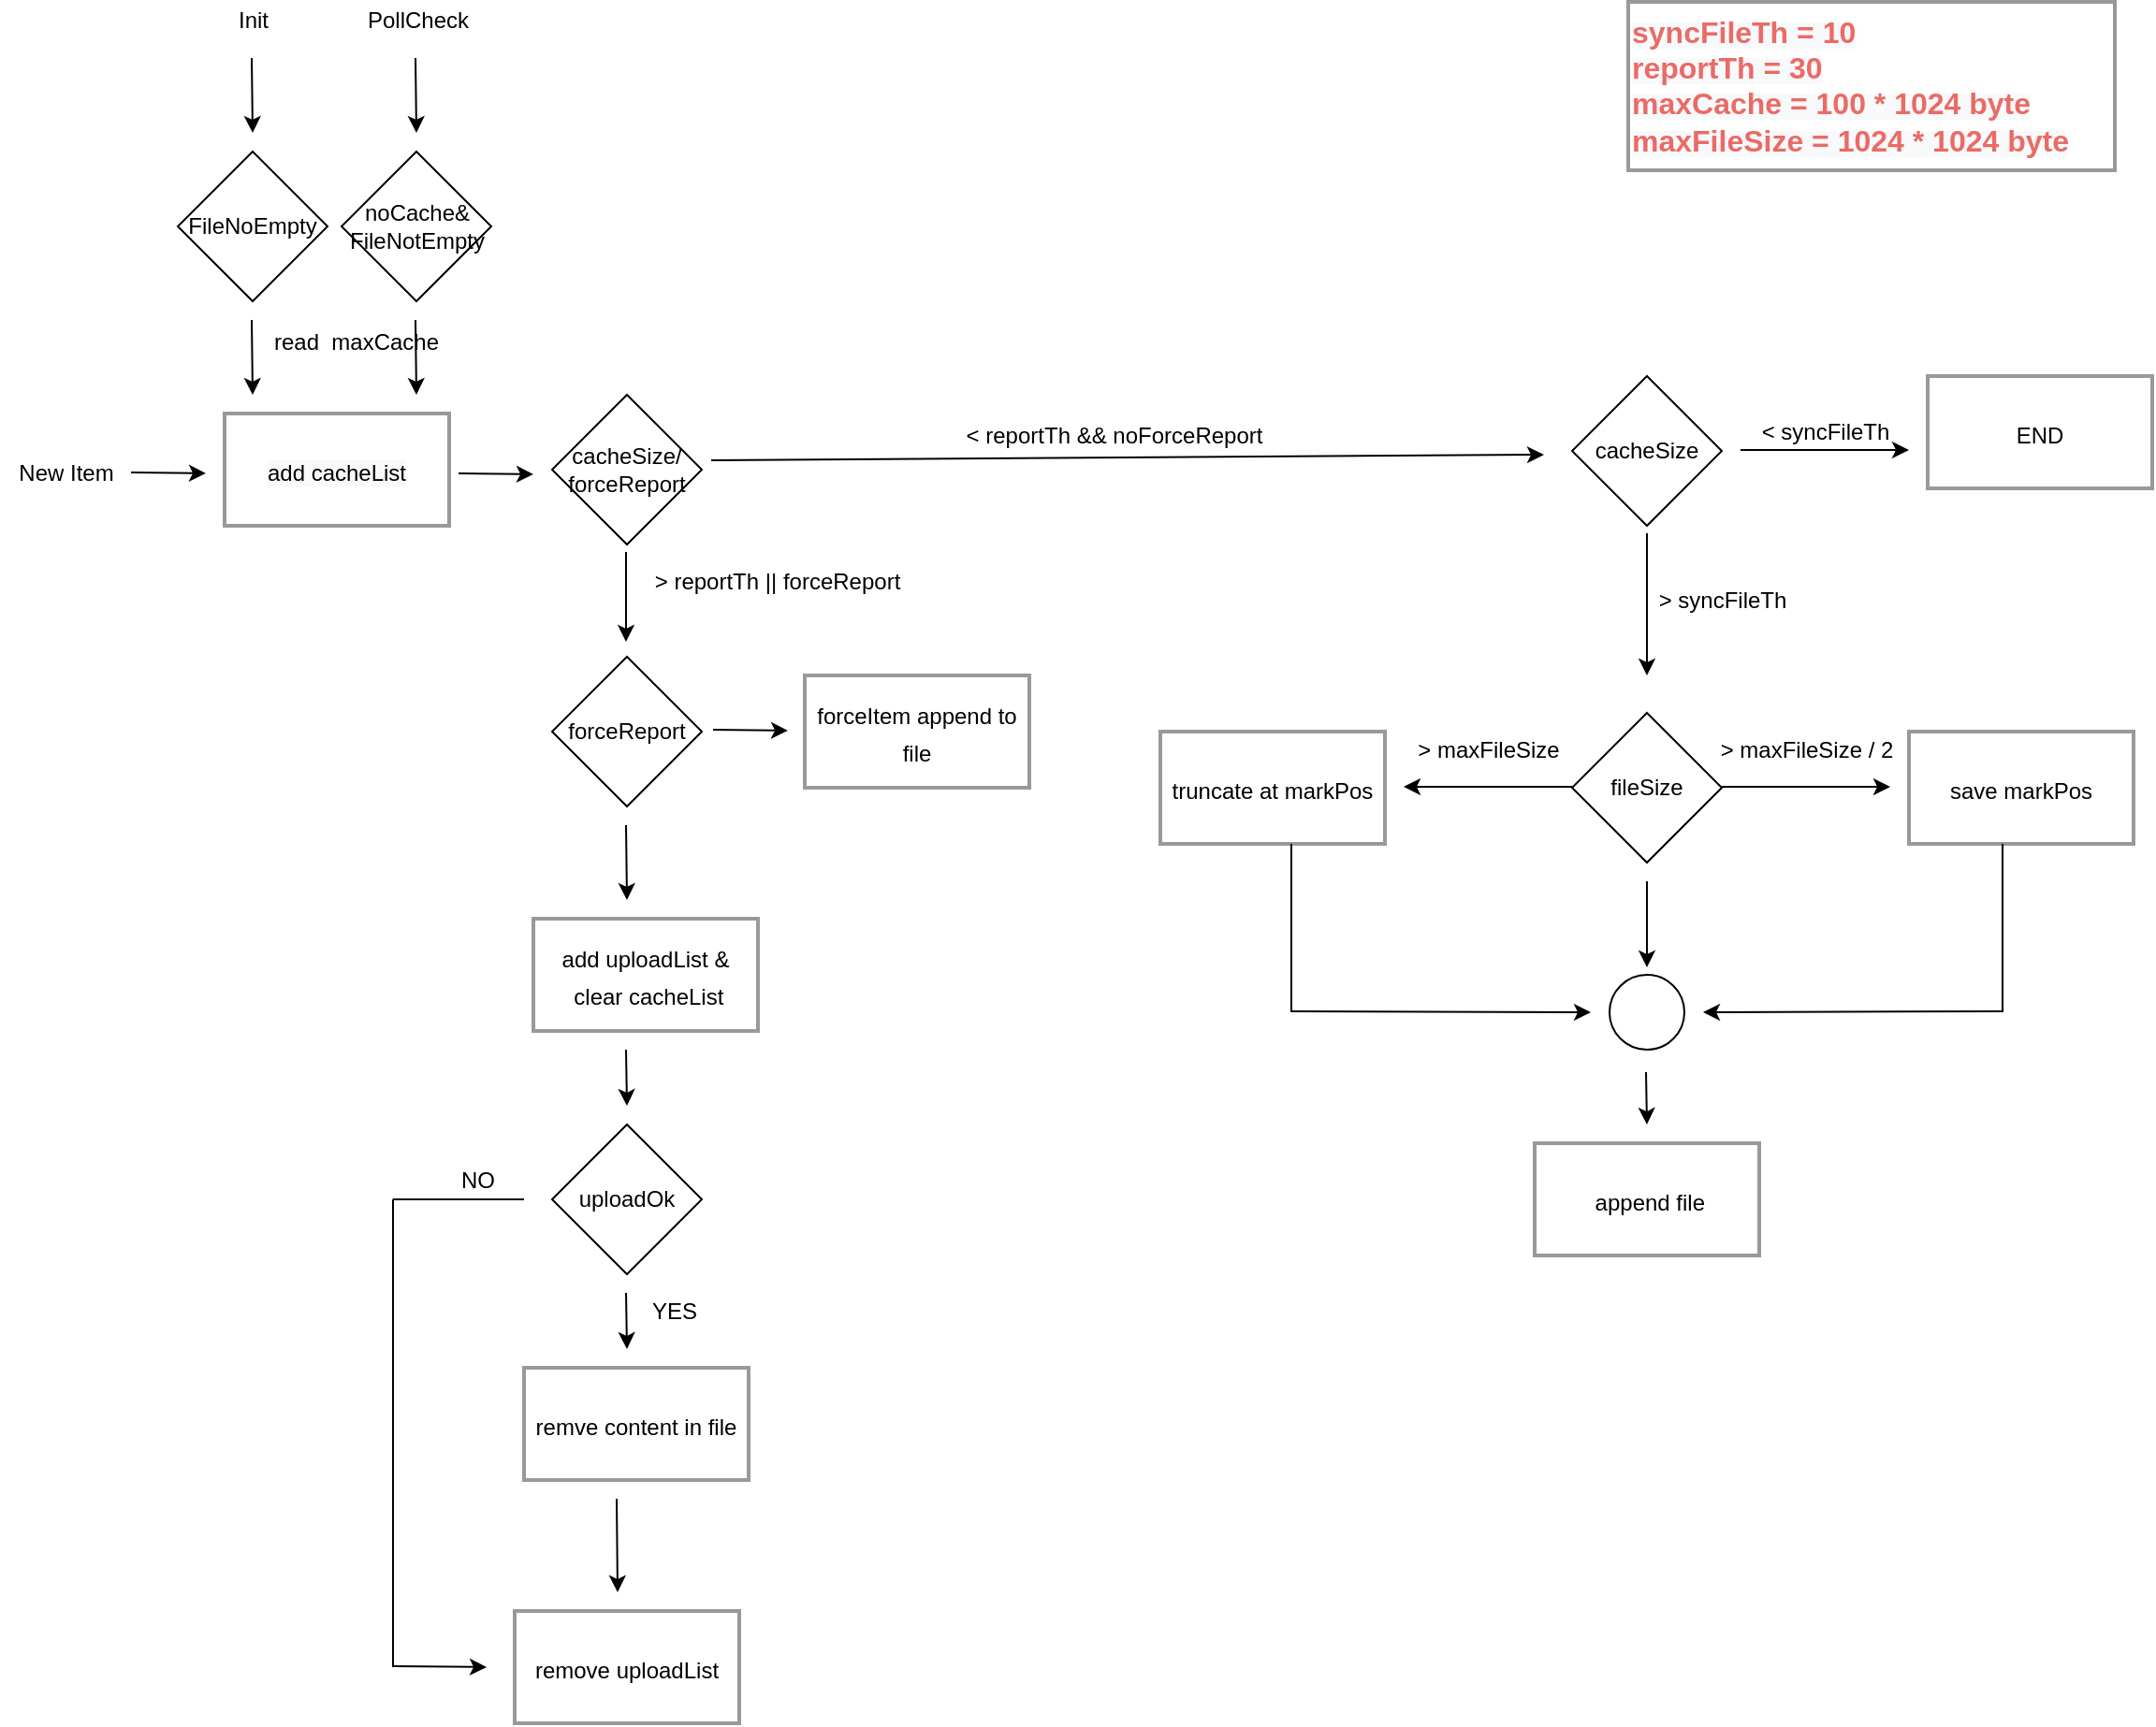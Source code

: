 <mxfile version="13.7.9" type="device"><diagram id="ex2NNO1sjCMZ3moePkMh" name="Page-1"><mxGraphModel dx="1355" dy="1925" grid="1" gridSize="10" guides="1" tooltips="1" connect="1" arrows="1" fold="1" page="1" pageScale="1" pageWidth="850" pageHeight="1100" math="0" shadow="0"><root><mxCell id="0"/><mxCell id="1" parent="0"/><mxCell id="trr62J0A5Ls9LUx0cY3J-1" value="New Item" style="text;html=1;align=center;verticalAlign=middle;resizable=0;points=[];autosize=1;strokeColor=none;fillColor=none;" parent="1" vertex="1"><mxGeometry y="242" width="70" height="20" as="geometry"/></mxCell><mxCell id="trr62J0A5Ls9LUx0cY3J-5" value="cacheSize/&lt;br&gt;forceReport" style="rhombus;whiteSpace=wrap;html=1;" parent="1" vertex="1"><mxGeometry x="295" y="210" width="80" height="80" as="geometry"/></mxCell><mxCell id="trr62J0A5Ls9LUx0cY3J-10" value="&amp;gt; reportTh || forceReport" style="text;html=1;align=center;verticalAlign=middle;resizable=0;points=[];autosize=1;strokeColor=none;fillColor=none;" parent="1" vertex="1"><mxGeometry x="340" y="300" width="150" height="20" as="geometry"/></mxCell><mxCell id="trr62J0A5Ls9LUx0cY3J-11" value="&amp;lt; reportTh &amp;amp;&amp;amp; noForceReport" style="text;html=1;align=center;verticalAlign=middle;resizable=0;points=[];autosize=1;strokeColor=none;fillColor=none;" parent="1" vertex="1"><mxGeometry x="510" y="222" width="170" height="20" as="geometry"/></mxCell><mxCell id="trr62J0A5Ls9LUx0cY3J-12" value="cacheSize" style="rhombus;whiteSpace=wrap;html=1;" parent="1" vertex="1"><mxGeometry x="840" y="200" width="80" height="80" as="geometry"/></mxCell><mxCell id="trr62J0A5Ls9LUx0cY3J-13" value="" style="endArrow=classic;html=1;rounded=0;" parent="1" edge="1"><mxGeometry width="50" height="50" relative="1" as="geometry"><mxPoint x="880" y="284" as="sourcePoint"/><mxPoint x="880" y="360" as="targetPoint"/></mxGeometry></mxCell><mxCell id="trr62J0A5Ls9LUx0cY3J-14" value="&amp;gt; syncFileTh" style="text;html=1;align=center;verticalAlign=middle;resizable=0;points=[];autosize=1;strokeColor=none;fillColor=none;" parent="1" vertex="1"><mxGeometry x="880" y="310" width="80" height="20" as="geometry"/></mxCell><mxCell id="trr62J0A5Ls9LUx0cY3J-15" value="" style="endArrow=classic;html=1;rounded=0;" parent="1" edge="1"><mxGeometry width="50" height="50" relative="1" as="geometry"><mxPoint x="930" y="239.5" as="sourcePoint"/><mxPoint x="1020" y="239.5" as="targetPoint"/></mxGeometry></mxCell><mxCell id="trr62J0A5Ls9LUx0cY3J-16" value="&amp;lt; syncFileTh" style="text;html=1;align=center;verticalAlign=middle;resizable=0;points=[];autosize=1;strokeColor=none;fillColor=none;" parent="1" vertex="1"><mxGeometry x="935" y="220" width="80" height="20" as="geometry"/></mxCell><mxCell id="trr62J0A5Ls9LUx0cY3J-19" value="fileSize" style="rhombus;whiteSpace=wrap;html=1;" parent="1" vertex="1"><mxGeometry x="840" y="380" width="80" height="80" as="geometry"/></mxCell><mxCell id="trr62J0A5Ls9LUx0cY3J-20" value="" style="endArrow=classic;html=1;rounded=0;" parent="1" edge="1"><mxGeometry width="50" height="50" relative="1" as="geometry"><mxPoint x="840" y="419.5" as="sourcePoint"/><mxPoint x="750" y="419.5" as="targetPoint"/></mxGeometry></mxCell><mxCell id="trr62J0A5Ls9LUx0cY3J-21" value="" style="endArrow=classic;html=1;rounded=0;" parent="1" edge="1"><mxGeometry width="50" height="50" relative="1" as="geometry"><mxPoint x="920" y="419.5" as="sourcePoint"/><mxPoint x="1010" y="419.5" as="targetPoint"/></mxGeometry></mxCell><mxCell id="trr62J0A5Ls9LUx0cY3J-22" value="&amp;gt; maxFileSize" style="text;html=1;align=center;verticalAlign=middle;resizable=0;points=[];autosize=1;strokeColor=none;fillColor=none;" parent="1" vertex="1"><mxGeometry x="750" y="390" width="90" height="20" as="geometry"/></mxCell><mxCell id="trr62J0A5Ls9LUx0cY3J-23" value="&amp;gt; maxFileSize / 2" style="text;html=1;align=center;verticalAlign=middle;resizable=0;points=[];autosize=1;strokeColor=none;fillColor=none;" parent="1" vertex="1"><mxGeometry x="910" y="390" width="110" height="20" as="geometry"/></mxCell><mxCell id="trr62J0A5Ls9LUx0cY3J-27" value="" style="endArrow=classic;html=1;rounded=0;" parent="1" edge="1"><mxGeometry width="50" height="50" relative="1" as="geometry"><mxPoint x="70" y="251.5" as="sourcePoint"/><mxPoint x="110" y="252" as="targetPoint"/></mxGeometry></mxCell><mxCell id="trr62J0A5Ls9LUx0cY3J-28" value="" style="endArrow=classic;html=1;rounded=0;" parent="1" edge="1"><mxGeometry width="50" height="50" relative="1" as="geometry"><mxPoint x="245" y="252" as="sourcePoint"/><mxPoint x="285" y="252.5" as="targetPoint"/></mxGeometry></mxCell><mxCell id="trr62J0A5Ls9LUx0cY3J-30" value="Init" style="text;html=1;align=center;verticalAlign=middle;resizable=0;points=[];autosize=1;strokeColor=none;fillColor=none;" parent="1" vertex="1"><mxGeometry x="120" width="30" height="20" as="geometry"/></mxCell><mxCell id="trr62J0A5Ls9LUx0cY3J-31" value="FileNoEmpty" style="rhombus;whiteSpace=wrap;html=1;" parent="1" vertex="1"><mxGeometry x="95" y="80" width="80" height="80" as="geometry"/></mxCell><mxCell id="trr62J0A5Ls9LUx0cY3J-33" value="" style="endArrow=classic;html=1;rounded=0;" parent="1" edge="1"><mxGeometry width="50" height="50" relative="1" as="geometry"><mxPoint x="134.5" y="30" as="sourcePoint"/><mxPoint x="135" y="70" as="targetPoint"/></mxGeometry></mxCell><mxCell id="trr62J0A5Ls9LUx0cY3J-36" value="read&amp;nbsp; maxCache" style="text;html=1;align=center;verticalAlign=middle;resizable=0;points=[];autosize=1;strokeColor=none;fillColor=none;flipV=1;" parent="1" vertex="1"><mxGeometry x="140" y="172" width="100" height="20" as="geometry"/></mxCell><mxCell id="trr62J0A5Ls9LUx0cY3J-37" value="&lt;span style=&quot;font-family: Helvetica; font-style: normal; font-variant-ligatures: normal; font-variant-caps: normal; letter-spacing: normal; orphans: 2; text-align: center; text-indent: 0px; text-transform: none; widows: 2; word-spacing: 0px; -webkit-text-stroke-width: 0px; background-color: rgb(248, 249, 250); text-decoration-thickness: initial; text-decoration-style: initial; text-decoration-color: initial; float: none; display: inline !important;&quot;&gt;&lt;b&gt;&lt;font style=&quot;font-size: 16px;&quot; color=&quot;#ea6b66&quot;&gt;syncFileTh = 10&lt;br&gt;&lt;/font&gt;&lt;font color=&quot;#ea6b66&quot; style=&quot;font-size: 16px;&quot;&gt;reportTh = 30&lt;/font&gt;&lt;font style=&quot;font-size: 16px;&quot; color=&quot;#ea6b66&quot;&gt;&lt;br&gt;maxCache = 100 * 1024 byte&lt;br&gt;maxFileSize = 1024 * 1024 byte&lt;/font&gt;&lt;/b&gt;&lt;br&gt;&lt;/span&gt;" style="text;whiteSpace=wrap;html=1;strokeColor=#999999;strokeWidth=2;" parent="1" vertex="1"><mxGeometry x="870" width="260" height="90" as="geometry"/></mxCell><mxCell id="trr62J0A5Ls9LUx0cY3J-38" value="&lt;span style=&quot;color: rgb(0, 0, 0); font-size: 12px;&quot;&gt;&amp;nbsp;append file&lt;/span&gt;" style="rounded=0;whiteSpace=wrap;html=1;fontSize=16;fontColor=#EA6B66;strokeColor=#999999;strokeWidth=2;" parent="1" vertex="1"><mxGeometry x="820" y="610" width="120" height="60" as="geometry"/></mxCell><mxCell id="dkmp0XhgjDzqCwiCmRqN-1" value="&lt;span style=&quot;color: rgb(0, 0, 0); font-family: Helvetica; font-size: 12px; font-style: normal; font-variant-ligatures: normal; font-variant-caps: normal; font-weight: 400; letter-spacing: normal; orphans: 2; text-align: center; text-indent: 0px; text-transform: none; widows: 2; word-spacing: 0px; -webkit-text-stroke-width: 0px; background-color: rgb(248, 249, 250); text-decoration-thickness: initial; text-decoration-style: initial; text-decoration-color: initial; float: none; display: inline !important;&quot;&gt;add cacheList&lt;/span&gt;" style="rounded=0;whiteSpace=wrap;html=1;fontSize=16;fontColor=#EA6B66;strokeColor=#999999;strokeWidth=2;" parent="1" vertex="1"><mxGeometry x="120" y="220" width="120" height="60" as="geometry"/></mxCell><mxCell id="dkmp0XhgjDzqCwiCmRqN-2" value="&lt;span style=&quot;color: rgb(0, 0, 0); font-size: 12px;&quot;&gt;save markPos&lt;/span&gt;" style="rounded=0;whiteSpace=wrap;html=1;fontSize=16;fontColor=#EA6B66;strokeColor=#999999;strokeWidth=2;" parent="1" vertex="1"><mxGeometry x="1020" y="390" width="120" height="60" as="geometry"/></mxCell><mxCell id="dkmp0XhgjDzqCwiCmRqN-4" value="&lt;span style=&quot;color: rgb(0, 0, 0); font-size: 12px;&quot;&gt;truncate at markPos&lt;/span&gt;" style="rounded=0;whiteSpace=wrap;html=1;fontSize=16;fontColor=#EA6B66;strokeColor=#999999;strokeWidth=2;" parent="1" vertex="1"><mxGeometry x="620" y="390" width="120" height="60" as="geometry"/></mxCell><mxCell id="dkmp0XhgjDzqCwiCmRqN-6" value="&lt;font color=&quot;#000000&quot;&gt;&lt;span style=&quot;font-size: 12px&quot;&gt;add uploadList &amp;amp;&lt;br&gt;&amp;nbsp;clear cacheList&lt;br&gt;&lt;/span&gt;&lt;/font&gt;" style="rounded=0;whiteSpace=wrap;html=1;fontSize=16;fontColor=#EA6B66;strokeColor=#999999;strokeWidth=2;" parent="1" vertex="1"><mxGeometry x="285" y="490" width="120" height="60" as="geometry"/></mxCell><mxCell id="dkmp0XhgjDzqCwiCmRqN-7" value="forceReport" style="rhombus;whiteSpace=wrap;html=1;" parent="1" vertex="1"><mxGeometry x="295" y="350" width="80" height="80" as="geometry"/></mxCell><mxCell id="dkmp0XhgjDzqCwiCmRqN-8" value="" style="endArrow=classic;html=1;rounded=0;" parent="1" edge="1"><mxGeometry width="50" height="50" relative="1" as="geometry"><mxPoint x="381" y="389" as="sourcePoint"/><mxPoint x="421" y="389.5" as="targetPoint"/></mxGeometry></mxCell><mxCell id="dkmp0XhgjDzqCwiCmRqN-9" value="&lt;span style=&quot;color: rgb(0, 0, 0); font-size: 12px;&quot;&gt;&amp;nbsp;forceItem&lt;/span&gt;&lt;span style=&quot;color: rgb(0, 0, 0); font-size: 12px;&quot;&gt;&amp;nbsp;append to&amp;nbsp;&lt;/span&gt;&lt;span style=&quot;color: rgb(0, 0, 0); font-size: 12px;&quot;&gt;&lt;br&gt;file&lt;/span&gt;" style="rounded=0;whiteSpace=wrap;html=1;fontSize=16;fontColor=#EA6B66;strokeColor=#999999;strokeWidth=2;" parent="1" vertex="1"><mxGeometry x="430" y="360" width="120" height="60" as="geometry"/></mxCell><mxCell id="dkmp0XhgjDzqCwiCmRqN-11" value="uploadOk" style="rhombus;whiteSpace=wrap;html=1;" parent="1" vertex="1"><mxGeometry x="295" y="600" width="80" height="80" as="geometry"/></mxCell><mxCell id="dkmp0XhgjDzqCwiCmRqN-13" value="&lt;font color=&quot;#000000&quot;&gt;&lt;span style=&quot;font-size: 12px;&quot;&gt;remve content in file&lt;/span&gt;&lt;/font&gt;" style="rounded=0;whiteSpace=wrap;html=1;fontSize=16;fontColor=#EA6B66;strokeColor=#999999;strokeWidth=2;" parent="1" vertex="1"><mxGeometry x="280" y="730" width="120" height="60" as="geometry"/></mxCell><mxCell id="dkmp0XhgjDzqCwiCmRqN-14" value="&lt;span style=&quot;color: rgb(0, 0, 0); font-size: 12px;&quot;&gt;END&lt;/span&gt;" style="rounded=0;whiteSpace=wrap;html=1;fontSize=16;fontColor=#EA6B66;strokeColor=#999999;strokeWidth=2;" parent="1" vertex="1"><mxGeometry x="1030" y="200" width="120" height="60" as="geometry"/></mxCell><mxCell id="dkmp0XhgjDzqCwiCmRqN-19" value="&lt;font color=&quot;#000000&quot;&gt;&lt;span style=&quot;font-size: 12px&quot;&gt;remove uploadList&lt;/span&gt;&lt;/font&gt;" style="rounded=0;whiteSpace=wrap;html=1;fontSize=16;fontColor=#EA6B66;strokeColor=#999999;strokeWidth=2;" parent="1" vertex="1"><mxGeometry x="275" y="860" width="120" height="60" as="geometry"/></mxCell><mxCell id="dkmp0XhgjDzqCwiCmRqN-21" value="NO" style="text;html=1;align=center;verticalAlign=middle;resizable=0;points=[];autosize=1;strokeColor=none;fillColor=none;" parent="1" vertex="1"><mxGeometry x="240" y="620" width="30" height="20" as="geometry"/></mxCell><mxCell id="dkmp0XhgjDzqCwiCmRqN-22" value="YES" style="text;html=1;align=center;verticalAlign=middle;resizable=0;points=[];autosize=1;strokeColor=none;fillColor=none;" parent="1" vertex="1"><mxGeometry x="340" y="690" width="40" height="20" as="geometry"/></mxCell><mxCell id="dkmp0XhgjDzqCwiCmRqN-29" value="" style="endArrow=classic;html=1;rounded=0;" parent="1" edge="1"><mxGeometry width="50" height="50" relative="1" as="geometry"><mxPoint x="334.5" y="440" as="sourcePoint"/><mxPoint x="335" y="480" as="targetPoint"/></mxGeometry></mxCell><mxCell id="dkmp0XhgjDzqCwiCmRqN-31" value="" style="endArrow=classic;html=1;rounded=0;" parent="1" edge="1"><mxGeometry width="50" height="50" relative="1" as="geometry"><mxPoint x="134.5" y="170" as="sourcePoint"/><mxPoint x="135" y="210" as="targetPoint"/></mxGeometry></mxCell><mxCell id="dkmp0XhgjDzqCwiCmRqN-33" value="" style="endArrow=classic;html=1;rounded=0;" parent="1" edge="1"><mxGeometry width="50" height="50" relative="1" as="geometry"><mxPoint x="334.5" y="294" as="sourcePoint"/><mxPoint x="334.5" y="342" as="targetPoint"/></mxGeometry></mxCell><mxCell id="dkmp0XhgjDzqCwiCmRqN-64" value="" style="endArrow=classic;html=1;rounded=0;" parent="1" edge="1"><mxGeometry width="50" height="50" relative="1" as="geometry"><mxPoint x="329.5" y="800" as="sourcePoint"/><mxPoint x="330" y="850" as="targetPoint"/></mxGeometry></mxCell><mxCell id="dkmp0XhgjDzqCwiCmRqN-73" value="" style="endArrow=none;html=1;rounded=0;" parent="1" edge="1"><mxGeometry width="50" height="50" relative="1" as="geometry"><mxPoint x="210" y="640" as="sourcePoint"/><mxPoint x="280" y="640" as="targetPoint"/></mxGeometry></mxCell><mxCell id="dkmp0XhgjDzqCwiCmRqN-75" value="" style="endArrow=classic;html=1;rounded=0;" parent="1" edge="1"><mxGeometry width="50" height="50" relative="1" as="geometry"><mxPoint x="334.5" y="690" as="sourcePoint"/><mxPoint x="335" y="720" as="targetPoint"/></mxGeometry></mxCell><mxCell id="dkmp0XhgjDzqCwiCmRqN-81" value="" style="endArrow=classic;html=1;rounded=0;" parent="1" edge="1"><mxGeometry width="50" height="50" relative="1" as="geometry"><mxPoint x="210" y="889.5" as="sourcePoint"/><mxPoint x="260" y="890" as="targetPoint"/></mxGeometry></mxCell><mxCell id="dkmp0XhgjDzqCwiCmRqN-82" value="" style="endArrow=classic;html=1;rounded=0;" parent="1" edge="1"><mxGeometry width="50" height="50" relative="1" as="geometry"><mxPoint x="380" y="245" as="sourcePoint"/><mxPoint x="825" y="242" as="targetPoint"/></mxGeometry></mxCell><mxCell id="dkmp0XhgjDzqCwiCmRqN-85" value="" style="ellipse;whiteSpace=wrap;html=1;aspect=fixed;" parent="1" vertex="1"><mxGeometry x="860" y="520" width="40" height="40" as="geometry"/></mxCell><mxCell id="dkmp0XhgjDzqCwiCmRqN-94" value="" style="endArrow=classic;html=1;rounded=0;" parent="1" edge="1"><mxGeometry width="50" height="50" relative="1" as="geometry"><mxPoint x="690" y="539.5" as="sourcePoint"/><mxPoint x="850" y="540" as="targetPoint"/></mxGeometry></mxCell><mxCell id="dkmp0XhgjDzqCwiCmRqN-95" value="" style="endArrow=classic;html=1;rounded=0;" parent="1" edge="1"><mxGeometry width="50" height="50" relative="1" as="geometry"><mxPoint x="1070" y="539.5" as="sourcePoint"/><mxPoint x="910" y="540" as="targetPoint"/></mxGeometry></mxCell><mxCell id="dkmp0XhgjDzqCwiCmRqN-97" value="" style="endArrow=classic;html=1;rounded=0;" parent="1" edge="1"><mxGeometry width="50" height="50" relative="1" as="geometry"><mxPoint x="879.5" y="572" as="sourcePoint"/><mxPoint x="880" y="600" as="targetPoint"/></mxGeometry></mxCell><mxCell id="tlTy0lYmPQHnxpy5qasK-1" value="" style="endArrow=classic;html=1;rounded=0;" parent="1" edge="1"><mxGeometry width="50" height="50" relative="1" as="geometry"><mxPoint x="334.5" y="560" as="sourcePoint"/><mxPoint x="335" y="590" as="targetPoint"/></mxGeometry></mxCell><mxCell id="tlTy0lYmPQHnxpy5qasK-2" value="" style="endArrow=classic;html=1;rounded=0;" parent="1" edge="1"><mxGeometry width="50" height="50" relative="1" as="geometry"><mxPoint x="880" y="470" as="sourcePoint"/><mxPoint x="880" y="516" as="targetPoint"/></mxGeometry></mxCell><mxCell id="tlTy0lYmPQHnxpy5qasK-4" value="" style="endArrow=none;html=1;rounded=0;" parent="1" edge="1"><mxGeometry width="50" height="50" relative="1" as="geometry"><mxPoint x="1070" y="540" as="sourcePoint"/><mxPoint x="1070" y="450" as="targetPoint"/></mxGeometry></mxCell><mxCell id="tlTy0lYmPQHnxpy5qasK-6" value="" style="endArrow=none;html=1;rounded=0;" parent="1" edge="1"><mxGeometry width="50" height="50" relative="1" as="geometry"><mxPoint x="690" y="540" as="sourcePoint"/><mxPoint x="690" y="450" as="targetPoint"/></mxGeometry></mxCell><mxCell id="q1pihgVv1MKzwZdyYqV4-1" value="" style="endArrow=none;html=1;rounded=0;" edge="1" parent="1"><mxGeometry width="50" height="50" relative="1" as="geometry"><mxPoint x="210" y="890" as="sourcePoint"/><mxPoint x="210" y="640" as="targetPoint"/></mxGeometry></mxCell><mxCell id="q1pihgVv1MKzwZdyYqV4-2" value="noCache&amp;amp;&lt;br&gt;FileNotEmpty" style="rhombus;whiteSpace=wrap;html=1;" vertex="1" parent="1"><mxGeometry x="182.5" y="80" width="80" height="80" as="geometry"/></mxCell><mxCell id="q1pihgVv1MKzwZdyYqV4-3" value="" style="endArrow=classic;html=1;rounded=0;" edge="1" parent="1"><mxGeometry width="50" height="50" relative="1" as="geometry"><mxPoint x="222" y="30" as="sourcePoint"/><mxPoint x="222.5" y="70" as="targetPoint"/></mxGeometry></mxCell><mxCell id="q1pihgVv1MKzwZdyYqV4-5" value="" style="endArrow=classic;html=1;rounded=0;" edge="1" parent="1"><mxGeometry width="50" height="50" relative="1" as="geometry"><mxPoint x="222" y="170" as="sourcePoint"/><mxPoint x="222.5" y="210" as="targetPoint"/></mxGeometry></mxCell><mxCell id="q1pihgVv1MKzwZdyYqV4-6" value="PollCheck" style="text;html=1;align=center;verticalAlign=middle;resizable=0;points=[];autosize=1;strokeColor=none;fillColor=none;" vertex="1" parent="1"><mxGeometry x="187.5" width="70" height="20" as="geometry"/></mxCell></root></mxGraphModel></diagram></mxfile>